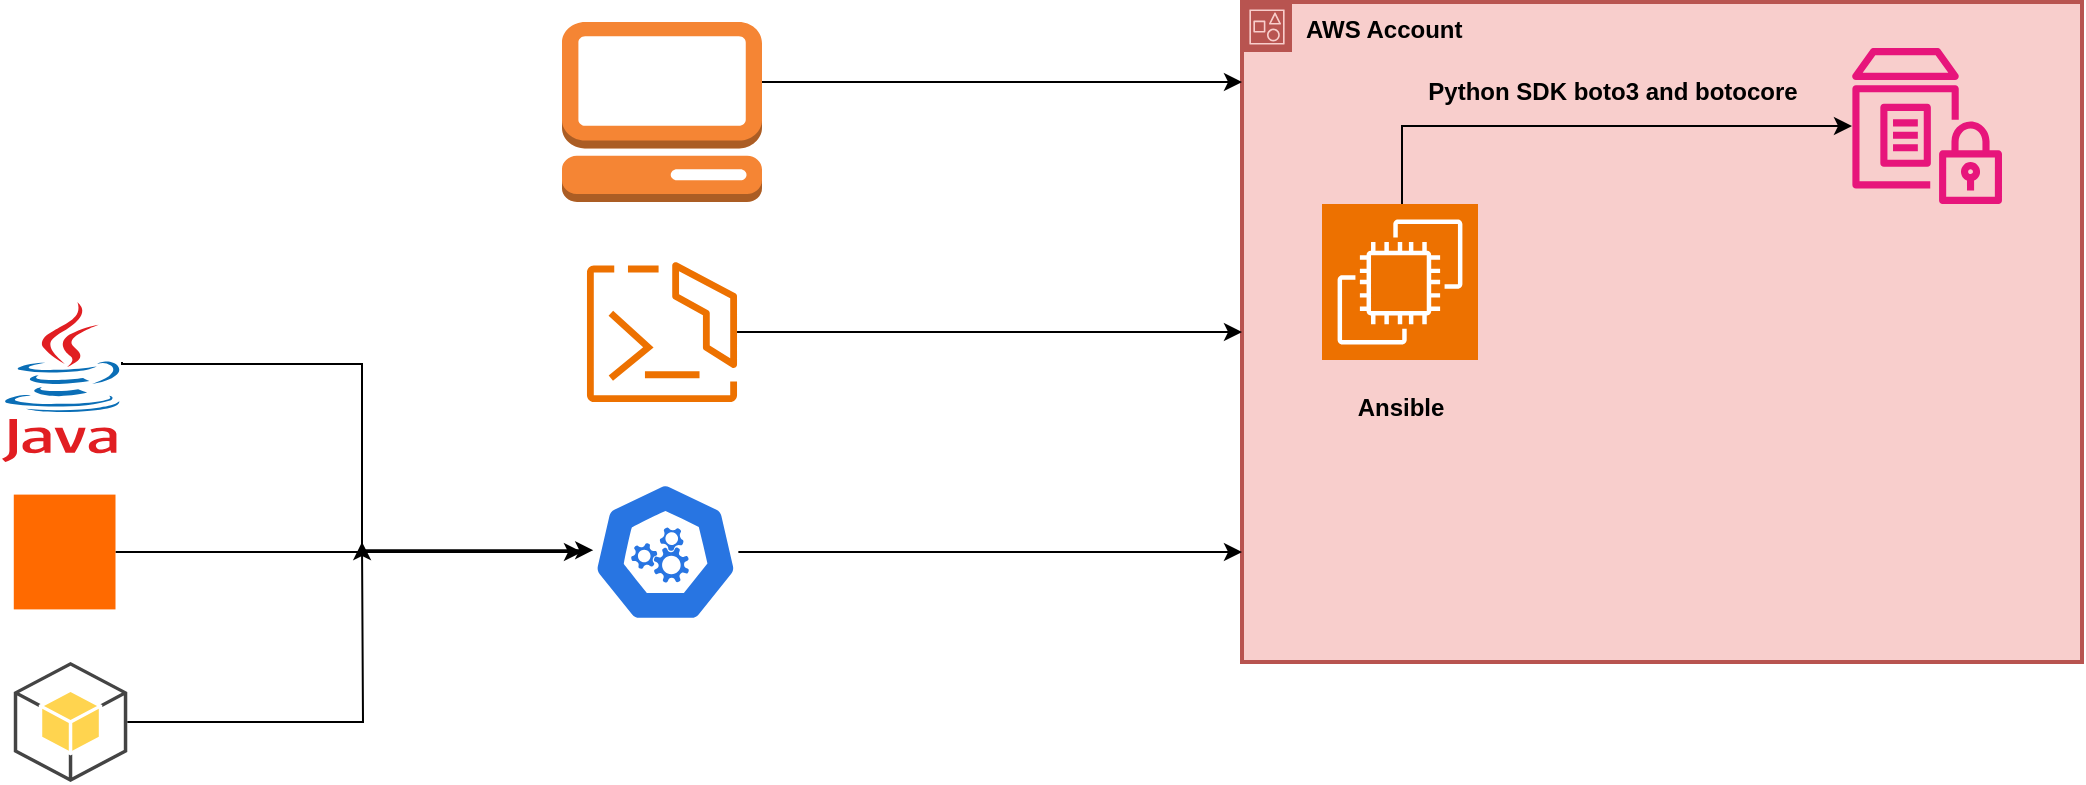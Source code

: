 <mxfile version="27.1.1">
  <diagram name="Page-1" id="JXa7n1DYDi3AtPrQ6VPf">
    <mxGraphModel dx="2101" dy="660" grid="1" gridSize="10" guides="1" tooltips="1" connect="1" arrows="1" fold="1" page="1" pageScale="1" pageWidth="850" pageHeight="1100" math="0" shadow="0">
      <root>
        <mxCell id="0" />
        <mxCell id="1" parent="0" />
        <mxCell id="IFTl4m9SXshTZA4w95Up-2" value="&lt;b&gt;AWS Account&lt;/b&gt;" style="points=[[0,0],[0.25,0],[0.5,0],[0.75,0],[1,0],[1,0.25],[1,0.5],[1,0.75],[1,1],[0.75,1],[0.5,1],[0.25,1],[0,1],[0,0.75],[0,0.5],[0,0.25]];outlineConnect=0;html=1;whiteSpace=wrap;fontSize=12;fontStyle=0;container=1;pointerEvents=0;collapsible=0;recursiveResize=0;shape=mxgraph.aws4.group;grIcon=mxgraph.aws4.group_account;strokeColor=#b85450;fillColor=#f8cecc;verticalAlign=top;align=left;spacingLeft=30;dashed=0;strokeWidth=2;" vertex="1" parent="1">
          <mxGeometry x="120" y="140" width="420" height="330" as="geometry" />
        </mxCell>
        <mxCell id="IFTl4m9SXshTZA4w95Up-6" style="edgeStyle=orthogonalEdgeStyle;rounded=0;orthogonalLoop=1;jettySize=auto;html=1;" edge="1" parent="IFTl4m9SXshTZA4w95Up-2" source="IFTl4m9SXshTZA4w95Up-4" target="IFTl4m9SXshTZA4w95Up-5">
          <mxGeometry relative="1" as="geometry">
            <Array as="points">
              <mxPoint x="80" y="62" />
            </Array>
          </mxGeometry>
        </mxCell>
        <mxCell id="IFTl4m9SXshTZA4w95Up-4" value="" style="sketch=0;points=[[0,0,0],[0.25,0,0],[0.5,0,0],[0.75,0,0],[1,0,0],[0,1,0],[0.25,1,0],[0.5,1,0],[0.75,1,0],[1,1,0],[0,0.25,0],[0,0.5,0],[0,0.75,0],[1,0.25,0],[1,0.5,0],[1,0.75,0]];outlineConnect=0;fontColor=#232F3E;fillColor=#ED7100;strokeColor=#ffffff;dashed=0;verticalLabelPosition=bottom;verticalAlign=top;align=center;html=1;fontSize=12;fontStyle=0;aspect=fixed;shape=mxgraph.aws4.resourceIcon;resIcon=mxgraph.aws4.ec2;" vertex="1" parent="IFTl4m9SXshTZA4w95Up-2">
          <mxGeometry x="40" y="101" width="78" height="78" as="geometry" />
        </mxCell>
        <mxCell id="IFTl4m9SXshTZA4w95Up-5" value="" style="sketch=0;outlineConnect=0;fontColor=#232F3E;gradientColor=none;fillColor=#E7157B;strokeColor=none;dashed=0;verticalLabelPosition=bottom;verticalAlign=top;align=center;html=1;fontSize=12;fontStyle=0;aspect=fixed;pointerEvents=1;shape=mxgraph.aws4.parameter_store;" vertex="1" parent="IFTl4m9SXshTZA4w95Up-2">
          <mxGeometry x="305" y="23" width="75" height="78" as="geometry" />
        </mxCell>
        <mxCell id="IFTl4m9SXshTZA4w95Up-7" value="&lt;b&gt;Ansible&lt;/b&gt;" style="text;html=1;align=center;verticalAlign=middle;resizable=0;points=[];autosize=1;strokeColor=none;fillColor=none;" vertex="1" parent="IFTl4m9SXshTZA4w95Up-2">
          <mxGeometry x="44" y="188" width="70" height="30" as="geometry" />
        </mxCell>
        <mxCell id="IFTl4m9SXshTZA4w95Up-20" value="&lt;b&gt;Python SDK boto3 and botocore&lt;/b&gt;" style="text;html=1;align=center;verticalAlign=middle;resizable=0;points=[];autosize=1;strokeColor=none;fillColor=none;" vertex="1" parent="IFTl4m9SXshTZA4w95Up-2">
          <mxGeometry x="80" y="30" width="210" height="30" as="geometry" />
        </mxCell>
        <mxCell id="IFTl4m9SXshTZA4w95Up-9" style="edgeStyle=orthogonalEdgeStyle;rounded=0;orthogonalLoop=1;jettySize=auto;html=1;" edge="1" parent="1" source="IFTl4m9SXshTZA4w95Up-8">
          <mxGeometry relative="1" as="geometry">
            <mxPoint x="120" y="180" as="targetPoint" />
            <Array as="points">
              <mxPoint x="120" y="180" />
            </Array>
          </mxGeometry>
        </mxCell>
        <mxCell id="IFTl4m9SXshTZA4w95Up-8" value="" style="outlineConnect=0;dashed=0;verticalLabelPosition=bottom;verticalAlign=top;align=center;html=1;shape=mxgraph.aws3.management_console;fillColor=#F58534;gradientColor=none;" vertex="1" parent="1">
          <mxGeometry x="-220" y="150" width="100" height="90" as="geometry" />
        </mxCell>
        <mxCell id="IFTl4m9SXshTZA4w95Up-11" style="edgeStyle=orthogonalEdgeStyle;rounded=0;orthogonalLoop=1;jettySize=auto;html=1;" edge="1" parent="1" source="IFTl4m9SXshTZA4w95Up-10" target="IFTl4m9SXshTZA4w95Up-2">
          <mxGeometry relative="1" as="geometry">
            <Array as="points" />
          </mxGeometry>
        </mxCell>
        <mxCell id="IFTl4m9SXshTZA4w95Up-10" value="" style="sketch=0;outlineConnect=0;fontColor=#232F3E;gradientColor=none;fillColor=#ED7100;strokeColor=none;dashed=0;verticalLabelPosition=bottom;verticalAlign=top;align=center;html=1;fontSize=12;fontStyle=0;aspect=fixed;pointerEvents=1;shape=mxgraph.aws4.ecs_copilot_cli;" vertex="1" parent="1">
          <mxGeometry x="-208.18" y="270" width="76.36" height="70" as="geometry" />
        </mxCell>
        <mxCell id="IFTl4m9SXshTZA4w95Up-13" style="edgeStyle=orthogonalEdgeStyle;rounded=0;orthogonalLoop=1;jettySize=auto;html=1;" edge="1" parent="1" source="IFTl4m9SXshTZA4w95Up-12" target="IFTl4m9SXshTZA4w95Up-2">
          <mxGeometry relative="1" as="geometry">
            <mxPoint x="110" y="435" as="targetPoint" />
            <Array as="points">
              <mxPoint x="60" y="415" />
              <mxPoint x="60" y="415" />
            </Array>
          </mxGeometry>
        </mxCell>
        <mxCell id="IFTl4m9SXshTZA4w95Up-12" value="" style="aspect=fixed;sketch=0;html=1;dashed=0;whitespace=wrap;verticalLabelPosition=bottom;verticalAlign=top;fillColor=#2875E2;strokeColor=#ffffff;points=[[0.005,0.63,0],[0.1,0.2,0],[0.9,0.2,0],[0.5,0,0],[0.995,0.63,0],[0.72,0.99,0],[0.5,1,0],[0.28,0.99,0]];shape=mxgraph.kubernetes.icon2;prIcon=api" vertex="1" parent="1">
          <mxGeometry x="-204.74" y="380" width="72.92" height="70" as="geometry" />
        </mxCell>
        <mxCell id="IFTl4m9SXshTZA4w95Up-14" value="" style="dashed=0;outlineConnect=0;html=1;align=center;labelPosition=center;verticalLabelPosition=bottom;verticalAlign=top;shape=mxgraph.weblogos.java" vertex="1" parent="1">
          <mxGeometry x="-500" y="290" width="60" height="80" as="geometry" />
        </mxCell>
        <mxCell id="IFTl4m9SXshTZA4w95Up-23" style="edgeStyle=orthogonalEdgeStyle;rounded=0;orthogonalLoop=1;jettySize=auto;html=1;" edge="1" parent="1" source="IFTl4m9SXshTZA4w95Up-15">
          <mxGeometry relative="1" as="geometry">
            <mxPoint x="-210" y="415" as="targetPoint" />
          </mxGeometry>
        </mxCell>
        <mxCell id="IFTl4m9SXshTZA4w95Up-15" value="" style="points=[];aspect=fixed;html=1;align=center;shadow=0;dashed=0;fillColor=#FF6A00;strokeColor=none;shape=mxgraph.alibaba_cloud.nodejs_performance_platform;" vertex="1" parent="1">
          <mxGeometry x="-494.11" y="386.3" width="50.86" height="57.4" as="geometry" />
        </mxCell>
        <mxCell id="IFTl4m9SXshTZA4w95Up-25" style="edgeStyle=orthogonalEdgeStyle;rounded=0;orthogonalLoop=1;jettySize=auto;html=1;" edge="1" parent="1" source="IFTl4m9SXshTZA4w95Up-16">
          <mxGeometry relative="1" as="geometry">
            <mxPoint x="-320" y="410" as="targetPoint" />
          </mxGeometry>
        </mxCell>
        <mxCell id="IFTl4m9SXshTZA4w95Up-16" value="" style="outlineConnect=0;dashed=0;verticalLabelPosition=bottom;verticalAlign=top;align=center;html=1;shape=mxgraph.aws3.android;fillColor=#FFD44F;gradientColor=none;" vertex="1" parent="1">
          <mxGeometry x="-494.11" y="470" width="56.75" height="60" as="geometry" />
        </mxCell>
        <mxCell id="IFTl4m9SXshTZA4w95Up-17" style="edgeStyle=orthogonalEdgeStyle;rounded=0;orthogonalLoop=1;jettySize=auto;html=1;entryX=0.005;entryY=0.63;entryDx=0;entryDy=0;entryPerimeter=0;" edge="1" parent="1">
          <mxGeometry relative="1" as="geometry">
            <mxPoint x="-440" y="320" as="sourcePoint" />
            <mxPoint x="-204.375" y="414.1" as="targetPoint" />
            <Array as="points">
              <mxPoint x="-440" y="321" />
              <mxPoint x="-320" y="321" />
              <mxPoint x="-320" y="414" />
            </Array>
          </mxGeometry>
        </mxCell>
      </root>
    </mxGraphModel>
  </diagram>
</mxfile>
